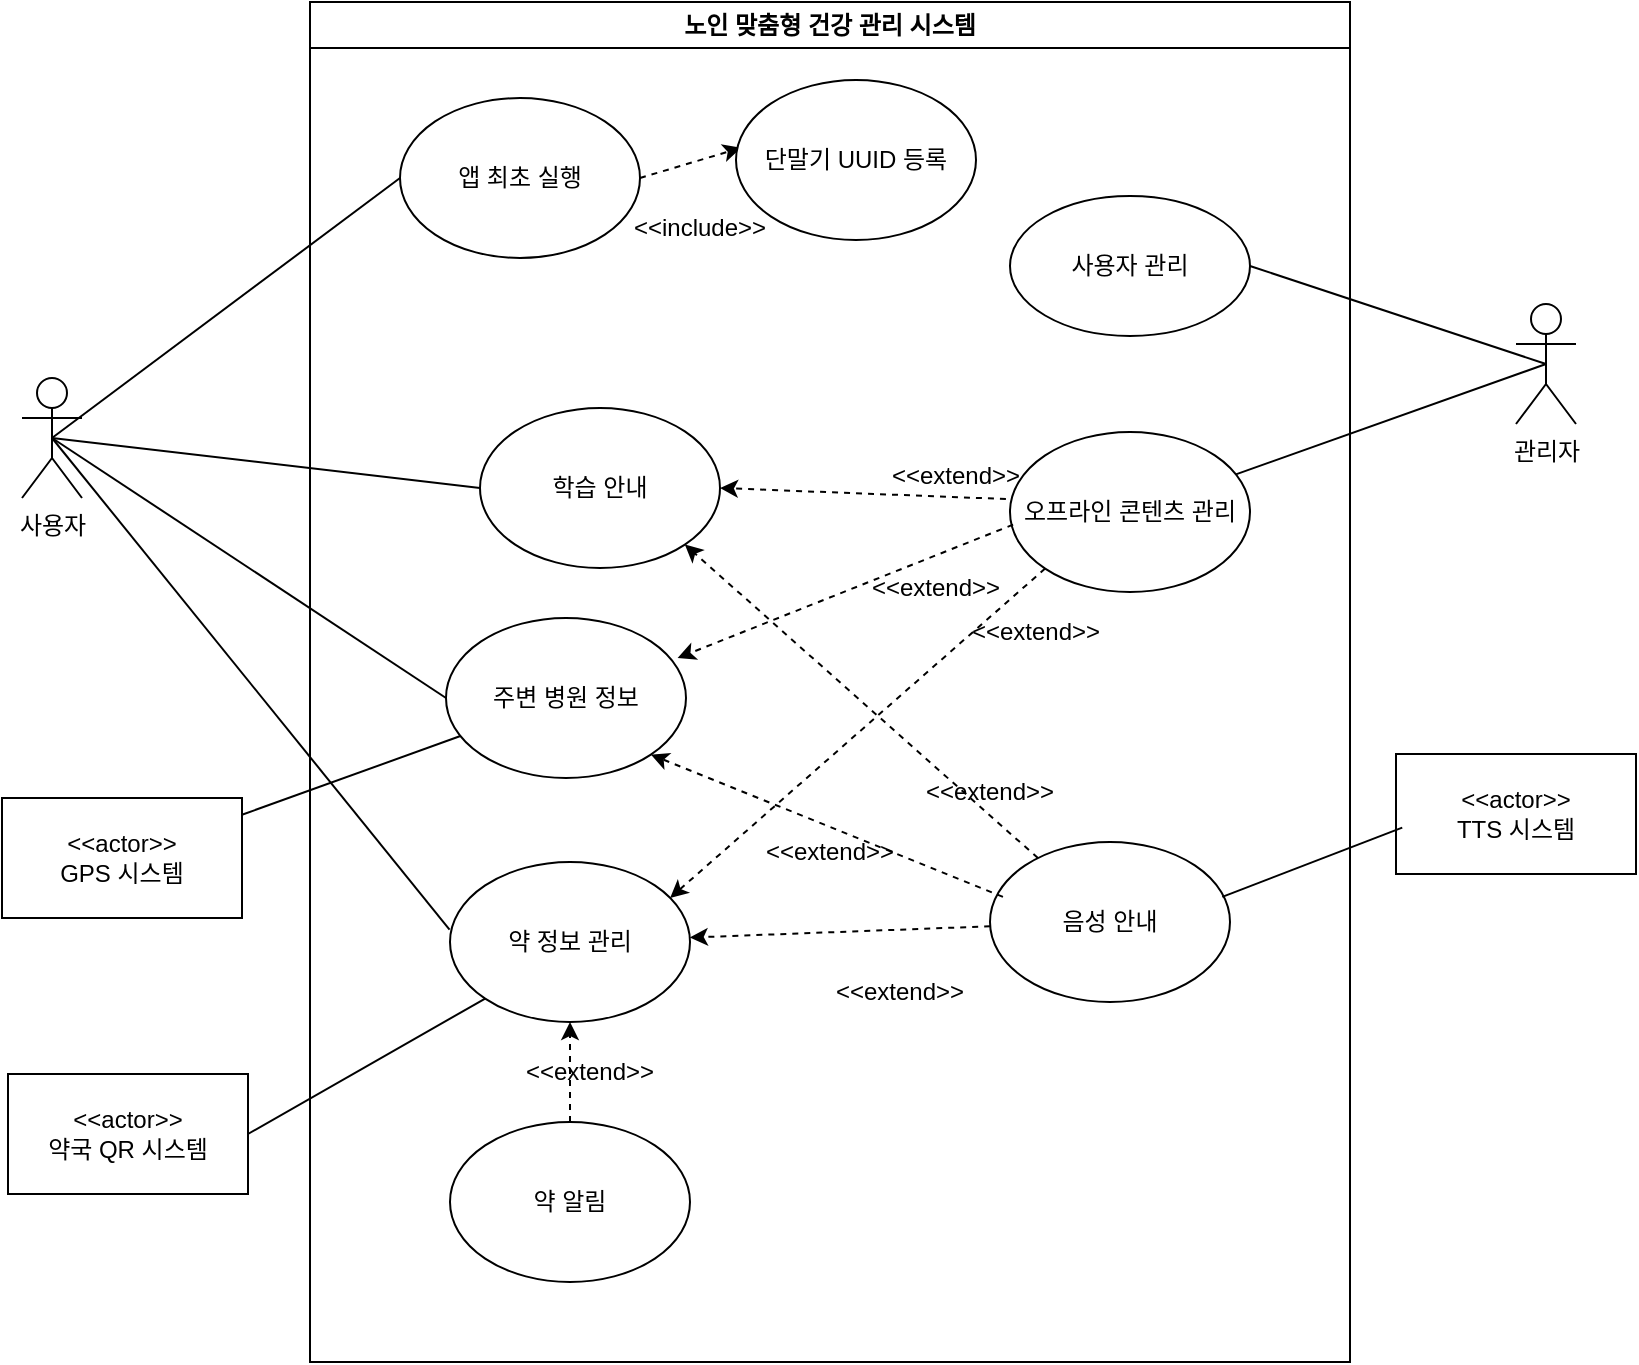 <mxfile version="26.2.12">
  <diagram name="Page-1" id="WYiLv4jmbkYMUt4aH29a">
    <mxGraphModel dx="1587" dy="826" grid="0" gridSize="10" guides="1" tooltips="1" connect="1" arrows="1" fold="1" page="1" pageScale="1" pageWidth="850" pageHeight="1100" math="0" shadow="0">
      <root>
        <mxCell id="0" />
        <mxCell id="1" parent="0" />
        <mxCell id="agWAGZ31P35PROJ5reOC-2" value="노인 맞춤형 건강 관리 시스템" style="swimlane;whiteSpace=wrap;html=1;" parent="1" vertex="1">
          <mxGeometry x="175" y="157" width="520" height="680" as="geometry" />
        </mxCell>
        <mxCell id="agWAGZ31P35PROJ5reOC-16" value="사용자 관리" style="ellipse;whiteSpace=wrap;html=1;" parent="agWAGZ31P35PROJ5reOC-2" vertex="1">
          <mxGeometry x="350" y="97" width="120" height="70" as="geometry" />
        </mxCell>
        <mxCell id="agWAGZ31P35PROJ5reOC-15" value="음성 안내" style="ellipse;whiteSpace=wrap;html=1;" parent="agWAGZ31P35PROJ5reOC-2" vertex="1">
          <mxGeometry x="340" y="420" width="120" height="80" as="geometry" />
        </mxCell>
        <mxCell id="agWAGZ31P35PROJ5reOC-17" value="학습 안내" style="ellipse;whiteSpace=wrap;html=1;" parent="agWAGZ31P35PROJ5reOC-2" vertex="1">
          <mxGeometry x="85" y="203" width="120" height="80" as="geometry" />
        </mxCell>
        <mxCell id="agWAGZ31P35PROJ5reOC-13" value="주변 병원 정보" style="ellipse;whiteSpace=wrap;html=1;" parent="agWAGZ31P35PROJ5reOC-2" vertex="1">
          <mxGeometry x="68" y="308" width="120" height="80" as="geometry" />
        </mxCell>
        <mxCell id="agWAGZ31P35PROJ5reOC-11" value="약 알림" style="ellipse;whiteSpace=wrap;html=1;" parent="agWAGZ31P35PROJ5reOC-2" vertex="1">
          <mxGeometry x="70" y="560" width="120" height="80" as="geometry" />
        </mxCell>
        <mxCell id="agWAGZ31P35PROJ5reOC-10" value="약 정보 관리" style="ellipse;whiteSpace=wrap;html=1;" parent="agWAGZ31P35PROJ5reOC-2" vertex="1">
          <mxGeometry x="70" y="430" width="120" height="80" as="geometry" />
        </mxCell>
        <mxCell id="agWAGZ31P35PROJ5reOC-40" value="" style="endArrow=classic;html=1;rounded=0;dashed=1;entryX=0.5;entryY=1;entryDx=0;entryDy=0;exitX=0.5;exitY=0;exitDx=0;exitDy=0;" parent="agWAGZ31P35PROJ5reOC-2" source="agWAGZ31P35PROJ5reOC-11" target="agWAGZ31P35PROJ5reOC-10" edge="1">
          <mxGeometry width="50" height="50" relative="1" as="geometry">
            <mxPoint x="110" y="530" as="sourcePoint" />
            <mxPoint x="150" y="550" as="targetPoint" />
          </mxGeometry>
        </mxCell>
        <mxCell id="agWAGZ31P35PROJ5reOC-41" value="&amp;lt;&amp;lt;extend&amp;gt;&amp;gt;" style="text;html=1;align=center;verticalAlign=middle;whiteSpace=wrap;rounded=0;" parent="agWAGZ31P35PROJ5reOC-2" vertex="1">
          <mxGeometry x="110" y="520" width="60" height="30" as="geometry" />
        </mxCell>
        <mxCell id="agWAGZ31P35PROJ5reOC-47" value="" style="endArrow=classic;html=1;rounded=0;strokeColor=default;curved=0;dashed=1;exitX=0.054;exitY=0.343;exitDx=0;exitDy=0;exitPerimeter=0;entryX=1;entryY=1;entryDx=0;entryDy=0;" parent="agWAGZ31P35PROJ5reOC-2" source="agWAGZ31P35PROJ5reOC-15" target="agWAGZ31P35PROJ5reOC-13" edge="1">
          <mxGeometry width="50" height="50" relative="1" as="geometry">
            <mxPoint x="150" y="380" as="sourcePoint" />
            <mxPoint x="340" y="380" as="targetPoint" />
          </mxGeometry>
        </mxCell>
        <mxCell id="agWAGZ31P35PROJ5reOC-48" value="" style="endArrow=classic;html=1;rounded=0;strokeColor=default;curved=0;dashed=1;entryX=1;entryY=1;entryDx=0;entryDy=0;" parent="agWAGZ31P35PROJ5reOC-2" source="agWAGZ31P35PROJ5reOC-15" target="agWAGZ31P35PROJ5reOC-17" edge="1">
          <mxGeometry width="50" height="50" relative="1" as="geometry">
            <mxPoint x="143" y="241" as="sourcePoint" />
            <mxPoint x="300" y="400" as="targetPoint" />
          </mxGeometry>
        </mxCell>
        <mxCell id="agWAGZ31P35PROJ5reOC-51" value="&amp;lt;&amp;lt;extend&amp;gt;&amp;gt;" style="text;html=1;align=center;verticalAlign=middle;whiteSpace=wrap;rounded=0;" parent="agWAGZ31P35PROJ5reOC-2" vertex="1">
          <mxGeometry x="283" y="278" width="60" height="30" as="geometry" />
        </mxCell>
        <mxCell id="agWAGZ31P35PROJ5reOC-58" value="&amp;lt;&amp;lt;extend&amp;gt;&amp;gt;" style="text;html=1;align=center;verticalAlign=middle;whiteSpace=wrap;rounded=0;" parent="agWAGZ31P35PROJ5reOC-2" vertex="1">
          <mxGeometry x="265" y="480" width="60" height="30" as="geometry" />
        </mxCell>
        <mxCell id="agWAGZ31P35PROJ5reOC-56" value="&amp;lt;&amp;lt;extend&amp;gt;&amp;gt;" style="text;html=1;align=center;verticalAlign=middle;whiteSpace=wrap;rounded=0;" parent="agWAGZ31P35PROJ5reOC-2" vertex="1">
          <mxGeometry x="230" y="410" width="60" height="30" as="geometry" />
        </mxCell>
        <mxCell id="agWAGZ31P35PROJ5reOC-46" value="" style="endArrow=classic;html=1;rounded=0;strokeColor=default;curved=0;dashed=1;" parent="agWAGZ31P35PROJ5reOC-2" source="agWAGZ31P35PROJ5reOC-15" target="agWAGZ31P35PROJ5reOC-10" edge="1">
          <mxGeometry width="50" height="50" relative="1" as="geometry">
            <mxPoint x="136" y="418" as="sourcePoint" />
            <mxPoint x="210" y="600" as="targetPoint" />
          </mxGeometry>
        </mxCell>
        <mxCell id="agWAGZ31P35PROJ5reOC-57" value="&amp;lt;&amp;lt;extend&amp;gt;&amp;gt;" style="text;html=1;align=center;verticalAlign=middle;whiteSpace=wrap;rounded=0;" parent="agWAGZ31P35PROJ5reOC-2" vertex="1">
          <mxGeometry x="310" y="380" width="60" height="30" as="geometry" />
        </mxCell>
        <mxCell id="wi0V4owwj_RdhSHiFDuz-11" value="오프라인 콘텐츠 관리" style="ellipse;whiteSpace=wrap;html=1;" parent="agWAGZ31P35PROJ5reOC-2" vertex="1">
          <mxGeometry x="350" y="215" width="120" height="80" as="geometry" />
        </mxCell>
        <mxCell id="9dxpDMowLefig3Rp0pFF-7" value="" style="endArrow=classic;html=1;rounded=0;strokeColor=default;curved=0;dashed=1;exitX=0;exitY=1;exitDx=0;exitDy=0;entryX=0.917;entryY=0.225;entryDx=0;entryDy=0;entryPerimeter=0;" parent="agWAGZ31P35PROJ5reOC-2" source="wi0V4owwj_RdhSHiFDuz-11" target="agWAGZ31P35PROJ5reOC-10" edge="1">
          <mxGeometry width="50" height="50" relative="1" as="geometry">
            <mxPoint x="374" y="520" as="sourcePoint" />
            <mxPoint x="170" y="441" as="targetPoint" />
          </mxGeometry>
        </mxCell>
        <mxCell id="tS3e4EEXtF4_rLf18kXX-1" value="&amp;lt;&amp;lt;extend&amp;gt;&amp;gt;" style="text;html=1;align=center;verticalAlign=middle;whiteSpace=wrap;rounded=0;" vertex="1" parent="agWAGZ31P35PROJ5reOC-2">
          <mxGeometry x="333" y="300" width="60" height="30" as="geometry" />
        </mxCell>
        <mxCell id="tS3e4EEXtF4_rLf18kXX-2" value="" style="endArrow=classic;html=1;rounded=0;strokeColor=default;curved=0;dashed=1;exitX=0.013;exitY=0.579;exitDx=0;exitDy=0;entryX=0.965;entryY=0.25;entryDx=0;entryDy=0;entryPerimeter=0;exitPerimeter=0;" edge="1" parent="agWAGZ31P35PROJ5reOC-2" source="wi0V4owwj_RdhSHiFDuz-11" target="agWAGZ31P35PROJ5reOC-13">
          <mxGeometry width="50" height="50" relative="1" as="geometry">
            <mxPoint x="378" y="172.5" as="sourcePoint" />
            <mxPoint x="160" y="337.5" as="targetPoint" />
          </mxGeometry>
        </mxCell>
        <mxCell id="tS3e4EEXtF4_rLf18kXX-3" value="" style="endArrow=classic;html=1;rounded=0;strokeColor=default;curved=0;dashed=1;exitX=-0.017;exitY=0.419;exitDx=0;exitDy=0;exitPerimeter=0;entryX=1;entryY=0.5;entryDx=0;entryDy=0;" edge="1" parent="agWAGZ31P35PROJ5reOC-2" source="wi0V4owwj_RdhSHiFDuz-11" target="agWAGZ31P35PROJ5reOC-17">
          <mxGeometry width="50" height="50" relative="1" as="geometry">
            <mxPoint x="370" y="249" as="sourcePoint" />
            <mxPoint x="212" y="242" as="targetPoint" />
          </mxGeometry>
        </mxCell>
        <mxCell id="tS3e4EEXtF4_rLf18kXX-5" value="&amp;lt;&amp;lt;include&amp;gt;&amp;gt;" style="text;html=1;align=center;verticalAlign=middle;whiteSpace=wrap;rounded=0;" vertex="1" parent="agWAGZ31P35PROJ5reOC-2">
          <mxGeometry x="165" y="98" width="60" height="30" as="geometry" />
        </mxCell>
        <mxCell id="tS3e4EEXtF4_rLf18kXX-8" value="앱 최초 실행" style="ellipse;whiteSpace=wrap;html=1;" vertex="1" parent="agWAGZ31P35PROJ5reOC-2">
          <mxGeometry x="45" y="48" width="120" height="80" as="geometry" />
        </mxCell>
        <mxCell id="tS3e4EEXtF4_rLf18kXX-9" value="" style="endArrow=classic;html=1;rounded=0;strokeColor=default;curved=0;dashed=1;exitX=1;exitY=0.5;exitDx=0;exitDy=0;entryX=0.021;entryY=0.424;entryDx=0;entryDy=0;entryPerimeter=0;" edge="1" parent="agWAGZ31P35PROJ5reOC-2" source="tS3e4EEXtF4_rLf18kXX-8" target="tS3e4EEXtF4_rLf18kXX-10">
          <mxGeometry width="50" height="50" relative="1" as="geometry">
            <mxPoint x="498" y="123" as="sourcePoint" />
            <mxPoint x="261" y="100" as="targetPoint" />
          </mxGeometry>
        </mxCell>
        <mxCell id="tS3e4EEXtF4_rLf18kXX-10" value="단말기 UUID 등록" style="ellipse;whiteSpace=wrap;html=1;" vertex="1" parent="agWAGZ31P35PROJ5reOC-2">
          <mxGeometry x="213" y="39" width="120" height="80" as="geometry" />
        </mxCell>
        <mxCell id="agWAGZ31P35PROJ5reOC-4" value="관리자" style="shape=umlActor;verticalLabelPosition=bottom;verticalAlign=top;html=1;outlineConnect=0;" parent="1" vertex="1">
          <mxGeometry x="778" y="308" width="30" height="60" as="geometry" />
        </mxCell>
        <mxCell id="agWAGZ31P35PROJ5reOC-8" value="&amp;lt;&amp;lt;actor&amp;gt;&amp;gt;&lt;div&gt;&lt;span style=&quot;background-color: transparent; color: light-dark(rgb(0, 0, 0), rgb(255, 255, 255));&quot;&gt;TTS 시스템&lt;/span&gt;&lt;/div&gt;" style="rounded=0;whiteSpace=wrap;html=1;" parent="1" vertex="1">
          <mxGeometry x="718" y="533" width="120" height="60" as="geometry" />
        </mxCell>
        <mxCell id="agWAGZ31P35PROJ5reOC-3" value="사용자" style="shape=umlActor;verticalLabelPosition=bottom;verticalAlign=top;html=1;outlineConnect=0;" parent="1" vertex="1">
          <mxGeometry x="31" y="345" width="30" height="60" as="geometry" />
        </mxCell>
        <mxCell id="agWAGZ31P35PROJ5reOC-25" value="" style="endArrow=none;html=1;rounded=0;exitX=0.5;exitY=0.5;exitDx=0;exitDy=0;exitPerimeter=0;entryX=0;entryY=0.5;entryDx=0;entryDy=0;" parent="1" source="agWAGZ31P35PROJ5reOC-3" target="tS3e4EEXtF4_rLf18kXX-8" edge="1">
          <mxGeometry width="50" height="50" relative="1" as="geometry">
            <mxPoint x="10" y="170" as="sourcePoint" />
            <mxPoint x="247" y="271" as="targetPoint" />
          </mxGeometry>
        </mxCell>
        <mxCell id="agWAGZ31P35PROJ5reOC-28" value="" style="endArrow=none;html=1;rounded=0;exitX=0.5;exitY=0.5;exitDx=0;exitDy=0;exitPerimeter=0;entryX=0;entryY=0.5;entryDx=0;entryDy=0;" parent="1" source="agWAGZ31P35PROJ5reOC-3" target="agWAGZ31P35PROJ5reOC-13" edge="1">
          <mxGeometry width="50" height="50" relative="1" as="geometry">
            <mxPoint x="60" y="560" as="sourcePoint" />
            <mxPoint x="110" y="510" as="targetPoint" />
          </mxGeometry>
        </mxCell>
        <mxCell id="agWAGZ31P35PROJ5reOC-27" value="" style="endArrow=none;html=1;rounded=0;exitX=0.5;exitY=0.5;exitDx=0;exitDy=0;exitPerimeter=0;entryX=-0.002;entryY=0.422;entryDx=0;entryDy=0;entryPerimeter=0;" parent="1" source="agWAGZ31P35PROJ5reOC-3" target="agWAGZ31P35PROJ5reOC-10" edge="1">
          <mxGeometry width="50" height="50" relative="1" as="geometry">
            <mxPoint x="60" y="440" as="sourcePoint" />
            <mxPoint x="110" y="390" as="targetPoint" />
          </mxGeometry>
        </mxCell>
        <mxCell id="agWAGZ31P35PROJ5reOC-59" value="" style="endArrow=none;html=1;rounded=0;entryX=0.5;entryY=0.5;entryDx=0;entryDy=0;entryPerimeter=0;exitX=1;exitY=0.5;exitDx=0;exitDy=0;" parent="1" source="agWAGZ31P35PROJ5reOC-16" target="agWAGZ31P35PROJ5reOC-4" edge="1">
          <mxGeometry width="50" height="50" relative="1" as="geometry">
            <mxPoint x="510" y="300" as="sourcePoint" />
            <mxPoint x="560" y="250" as="targetPoint" />
          </mxGeometry>
        </mxCell>
        <mxCell id="agWAGZ31P35PROJ5reOC-60" value="" style="endArrow=none;html=1;rounded=0;entryX=0.026;entryY=0.613;entryDx=0;entryDy=0;entryPerimeter=0;exitX=0.968;exitY=0.343;exitDx=0;exitDy=0;exitPerimeter=0;" parent="1" source="agWAGZ31P35PROJ5reOC-15" target="agWAGZ31P35PROJ5reOC-8" edge="1">
          <mxGeometry width="50" height="50" relative="1" as="geometry">
            <mxPoint x="470" y="500" as="sourcePoint" />
            <mxPoint x="520" y="450" as="targetPoint" />
          </mxGeometry>
        </mxCell>
        <mxCell id="agWAGZ31P35PROJ5reOC-26" value="" style="endArrow=none;html=1;rounded=0;exitX=0.5;exitY=0.5;exitDx=0;exitDy=0;exitPerimeter=0;entryX=0;entryY=0.5;entryDx=0;entryDy=0;" parent="1" source="agWAGZ31P35PROJ5reOC-3" target="agWAGZ31P35PROJ5reOC-17" edge="1">
          <mxGeometry width="50" height="50" relative="1" as="geometry">
            <mxPoint x="-90" y="250" as="sourcePoint" />
            <mxPoint x="50" y="340" as="targetPoint" />
          </mxGeometry>
        </mxCell>
        <mxCell id="wi0V4owwj_RdhSHiFDuz-5" value="" style="endArrow=none;html=1;rounded=0;entryX=0.5;entryY=0.5;entryDx=0;entryDy=0;entryPerimeter=0;" parent="1" source="wi0V4owwj_RdhSHiFDuz-11" target="agWAGZ31P35PROJ5reOC-4" edge="1">
          <mxGeometry width="50" height="50" relative="1" as="geometry">
            <mxPoint x="280" y="520" as="sourcePoint" />
            <mxPoint x="330" y="470" as="targetPoint" />
          </mxGeometry>
        </mxCell>
        <mxCell id="wi0V4owwj_RdhSHiFDuz-14" value="&amp;lt;&amp;lt;actor&amp;gt;&amp;gt;&lt;div&gt;&lt;span style=&quot;background-color: transparent; color: light-dark(rgb(0, 0, 0), rgb(255, 255, 255));&quot;&gt;GPS 시스템&lt;/span&gt;&lt;/div&gt;" style="rounded=0;whiteSpace=wrap;html=1;" parent="1" vertex="1">
          <mxGeometry x="21" y="555" width="120" height="60" as="geometry" />
        </mxCell>
        <mxCell id="wi0V4owwj_RdhSHiFDuz-15" value="" style="endArrow=none;html=1;rounded=0;" parent="1" source="wi0V4owwj_RdhSHiFDuz-14" target="agWAGZ31P35PROJ5reOC-13" edge="1">
          <mxGeometry width="50" height="50" relative="1" as="geometry">
            <mxPoint x="360" y="490" as="sourcePoint" />
            <mxPoint x="180" y="460" as="targetPoint" />
          </mxGeometry>
        </mxCell>
        <mxCell id="wi0V4owwj_RdhSHiFDuz-16" value="&amp;lt;&amp;lt;actor&amp;gt;&amp;gt;&lt;div&gt;약국 QR 시스템&lt;/div&gt;" style="rounded=0;whiteSpace=wrap;html=1;" parent="1" vertex="1">
          <mxGeometry x="24" y="693" width="120" height="60" as="geometry" />
        </mxCell>
        <mxCell id="wi0V4owwj_RdhSHiFDuz-17" value="" style="endArrow=none;html=1;rounded=0;exitX=1;exitY=0.5;exitDx=0;exitDy=0;entryX=0;entryY=1;entryDx=0;entryDy=0;" parent="1" source="wi0V4owwj_RdhSHiFDuz-16" target="agWAGZ31P35PROJ5reOC-10" edge="1">
          <mxGeometry width="50" height="50" relative="1" as="geometry">
            <mxPoint x="80" y="567" as="sourcePoint" />
            <mxPoint x="170" y="580" as="targetPoint" />
          </mxGeometry>
        </mxCell>
        <mxCell id="tS3e4EEXtF4_rLf18kXX-11" value="&amp;lt;&amp;lt;extend&amp;gt;&amp;gt;" style="text;html=1;align=center;verticalAlign=middle;whiteSpace=wrap;rounded=0;" vertex="1" parent="1">
          <mxGeometry x="468" y="379" width="60" height="30" as="geometry" />
        </mxCell>
      </root>
    </mxGraphModel>
  </diagram>
</mxfile>
